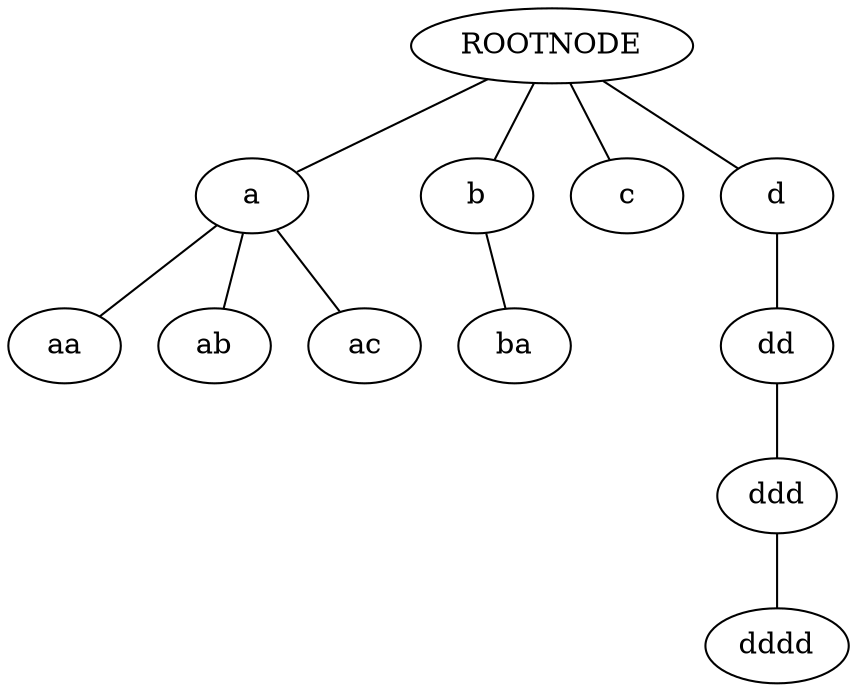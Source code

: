 graph TrieTreeGraph {
ROOTNODE -- a
ROOTNODE -- b
ROOTNODE -- c
ROOTNODE -- d
a -- aa
a -- ab
a -- ac
b -- ba
d -- dd
dd -- ddd
ddd -- dddd
}
